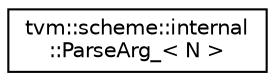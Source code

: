 digraph "Graphical Class Hierarchy"
{
 // LATEX_PDF_SIZE
  edge [fontname="Helvetica",fontsize="10",labelfontname="Helvetica",labelfontsize="10"];
  node [fontname="Helvetica",fontsize="10",shape=record];
  rankdir="LR";
  Node0 [label="tvm::scheme::internal\l::ParseArg_\< N \>",height=0.2,width=0.4,color="black", fillcolor="white", style="filled",URL="$classtvm_1_1scheme_1_1internal_1_1ParseArg__.html",tooltip=" "];
}
